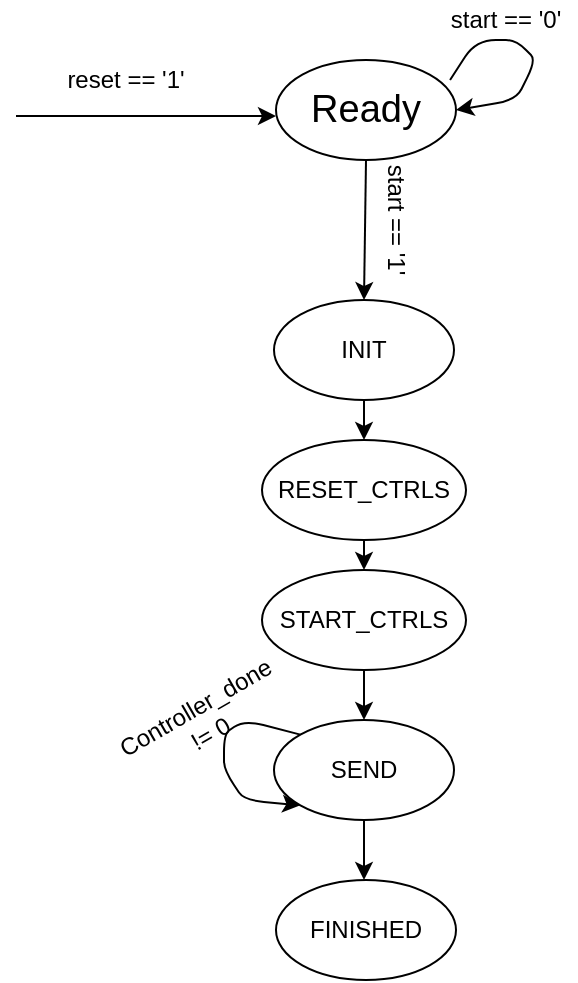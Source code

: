 <mxfile version="12.3.2" type="device" pages="1"><diagram id="gNjXnQnA93FCUJrd3I3E" name="Page-1"><mxGraphModel dx="1086" dy="806" grid="1" gridSize="10" guides="1" tooltips="1" connect="1" arrows="1" fold="1" page="1" pageScale="1" pageWidth="850" pageHeight="1100" math="0" shadow="0"><root><mxCell id="0"/><mxCell id="1" parent="0"/><mxCell id="zsdBvXLM2w9RPGTzPhu1-1" value="&lt;font style=&quot;font-size: 19px&quot;&gt;Ready&lt;/font&gt;" style="ellipse;whiteSpace=wrap;html=1;" vertex="1" parent="1"><mxGeometry x="259" y="130" width="90" height="50" as="geometry"/></mxCell><mxCell id="zsdBvXLM2w9RPGTzPhu1-2" value="" style="endArrow=classic;html=1;exitX=0.967;exitY=0.2;exitDx=0;exitDy=0;exitPerimeter=0;entryX=1;entryY=0.5;entryDx=0;entryDy=0;" edge="1" parent="1" source="zsdBvXLM2w9RPGTzPhu1-1" target="zsdBvXLM2w9RPGTzPhu1-1"><mxGeometry width="50" height="50" relative="1" as="geometry"><mxPoint x="369" y="140" as="sourcePoint"/><mxPoint x="439" y="110" as="targetPoint"/><Array as="points"><mxPoint x="359" y="120"/><mxPoint x="379" y="120"/><mxPoint x="389" y="130"/><mxPoint x="379" y="150"/></Array></mxGeometry></mxCell><mxCell id="zsdBvXLM2w9RPGTzPhu1-3" value="start == '0'" style="text;html=1;strokeColor=none;fillColor=none;align=center;verticalAlign=middle;whiteSpace=wrap;rounded=0;" vertex="1" parent="1"><mxGeometry x="339" y="100" width="70" height="20" as="geometry"/></mxCell><mxCell id="zsdBvXLM2w9RPGTzPhu1-4" value="" style="endArrow=classic;html=1;exitX=0.5;exitY=1;exitDx=0;exitDy=0;entryX=0.5;entryY=0;entryDx=0;entryDy=0;" edge="1" parent="1" source="zsdBvXLM2w9RPGTzPhu1-1" target="zsdBvXLM2w9RPGTzPhu1-19"><mxGeometry width="50" height="50" relative="1" as="geometry"><mxPoint x="501.5" y="240" as="sourcePoint"/><mxPoint x="306.5" y="190" as="targetPoint"/></mxGeometry></mxCell><mxCell id="zsdBvXLM2w9RPGTzPhu1-5" value="start == '1'" style="text;html=1;strokeColor=none;fillColor=none;align=center;verticalAlign=middle;whiteSpace=wrap;rounded=0;rotation=90;direction=west;" vertex="1" parent="1"><mxGeometry x="289" y="200" width="60" height="20" as="geometry"/></mxCell><mxCell id="zsdBvXLM2w9RPGTzPhu1-6" value="" style="endArrow=classic;html=1;exitX=0.5;exitY=1;exitDx=0;exitDy=0;entryX=0.5;entryY=0;entryDx=0;entryDy=0;" edge="1" parent="1" source="zsdBvXLM2w9RPGTzPhu1-19" target="zsdBvXLM2w9RPGTzPhu1-24"><mxGeometry width="50" height="50" relative="1" as="geometry"><mxPoint x="297.5" y="240" as="sourcePoint"/><mxPoint x="303" y="255" as="targetPoint"/></mxGeometry></mxCell><mxCell id="zsdBvXLM2w9RPGTzPhu1-7" value="" style="endArrow=classic;html=1;entryX=0;entryY=0.66;entryDx=0;entryDy=0;entryPerimeter=0;" edge="1" parent="1"><mxGeometry width="50" height="50" relative="1" as="geometry"><mxPoint x="129" y="158" as="sourcePoint"/><mxPoint x="259" y="158" as="targetPoint"/></mxGeometry></mxCell><mxCell id="zsdBvXLM2w9RPGTzPhu1-8" value="reset == '1'" style="text;html=1;strokeColor=none;fillColor=none;align=center;verticalAlign=middle;whiteSpace=wrap;rounded=0;" vertex="1" parent="1"><mxGeometry x="149" y="130" width="70" height="20" as="geometry"/></mxCell><mxCell id="zsdBvXLM2w9RPGTzPhu1-9" value="SEND" style="ellipse;whiteSpace=wrap;html=1;" vertex="1" parent="1"><mxGeometry x="258" y="460" width="90" height="50" as="geometry"/></mxCell><mxCell id="zsdBvXLM2w9RPGTzPhu1-11" value="" style="endArrow=classic;html=1;exitX=0.5;exitY=1;exitDx=0;exitDy=0;" edge="1" parent="1"><mxGeometry width="50" height="50" relative="1" as="geometry"><mxPoint x="303" y="510" as="sourcePoint"/><mxPoint x="303" y="540" as="targetPoint"/></mxGeometry></mxCell><mxCell id="zsdBvXLM2w9RPGTzPhu1-12" value="" style="endArrow=classic;html=1;exitX=0;exitY=0;exitDx=0;exitDy=0;entryX=0;entryY=1;entryDx=0;entryDy=0;" edge="1" parent="1" source="zsdBvXLM2w9RPGTzPhu1-9" target="zsdBvXLM2w9RPGTzPhu1-9"><mxGeometry width="50" height="50" relative="1" as="geometry"><mxPoint x="163" y="580" as="sourcePoint"/><mxPoint x="213" y="530" as="targetPoint"/><Array as="points"><mxPoint x="243" y="460"/><mxPoint x="233" y="467"/><mxPoint x="233" y="485"/><mxPoint x="243" y="500"/></Array></mxGeometry></mxCell><mxCell id="zsdBvXLM2w9RPGTzPhu1-13" value="Controller_done != 0" style="text;html=1;strokeColor=none;fillColor=none;align=center;verticalAlign=middle;whiteSpace=wrap;rounded=0;rotation=-30;" vertex="1" parent="1"><mxGeometry x="174" y="450" width="97" height="20" as="geometry"/></mxCell><mxCell id="zsdBvXLM2w9RPGTzPhu1-19" value="INIT" style="ellipse;whiteSpace=wrap;html=1;" vertex="1" parent="1"><mxGeometry x="258" y="250" width="90" height="50" as="geometry"/></mxCell><mxCell id="zsdBvXLM2w9RPGTzPhu1-20" value="FINISHED" style="ellipse;whiteSpace=wrap;html=1;" vertex="1" parent="1"><mxGeometry x="259" y="540" width="90" height="50" as="geometry"/></mxCell><mxCell id="zsdBvXLM2w9RPGTzPhu1-23" value="START_CTRLS" style="ellipse;whiteSpace=wrap;html=1;" vertex="1" parent="1"><mxGeometry x="252" y="385" width="102" height="50" as="geometry"/></mxCell><mxCell id="zsdBvXLM2w9RPGTzPhu1-24" value="RESET_CTRLS" style="ellipse;whiteSpace=wrap;html=1;" vertex="1" parent="1"><mxGeometry x="252" y="320" width="102" height="50" as="geometry"/></mxCell><mxCell id="zsdBvXLM2w9RPGTzPhu1-25" value="" style="endArrow=classic;html=1;exitX=0.5;exitY=1;exitDx=0;exitDy=0;entryX=0.5;entryY=0;entryDx=0;entryDy=0;" edge="1" parent="1" source="zsdBvXLM2w9RPGTzPhu1-23" target="zsdBvXLM2w9RPGTzPhu1-9"><mxGeometry width="50" height="50" relative="1" as="geometry"><mxPoint x="268" y="290" as="sourcePoint"/><mxPoint x="199" y="320" as="targetPoint"/><Array as="points"/></mxGeometry></mxCell><mxCell id="zsdBvXLM2w9RPGTzPhu1-26" value="" style="endArrow=classic;html=1;exitX=0.5;exitY=1;exitDx=0;exitDy=0;entryX=0.5;entryY=0;entryDx=0;entryDy=0;" edge="1" parent="1" source="zsdBvXLM2w9RPGTzPhu1-24" target="zsdBvXLM2w9RPGTzPhu1-23"><mxGeometry width="50" height="50" relative="1" as="geometry"><mxPoint x="313" y="520" as="sourcePoint"/><mxPoint x="313" y="550" as="targetPoint"/></mxGeometry></mxCell></root></mxGraphModel></diagram></mxfile>
